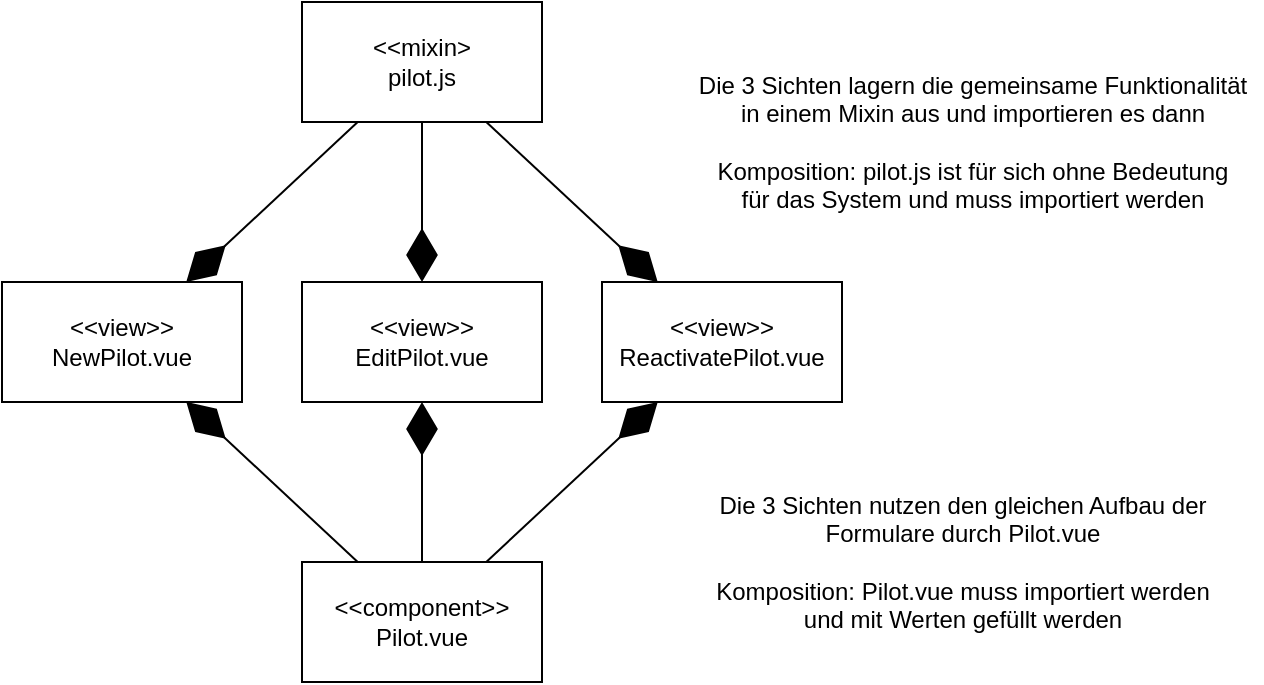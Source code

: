 <mxfile version="14.8.1" type="device"><diagram id="qWE6-HlJ3w0-eqBFOZXU" name="Page-1"><mxGraphModel dx="981" dy="575" grid="1" gridSize="10" guides="1" tooltips="1" connect="1" arrows="1" fold="1" page="1" pageScale="1" pageWidth="827" pageHeight="1169" math="0" shadow="0"><root><mxCell id="0"/><mxCell id="1" parent="0"/><mxCell id="ICmXgLOSNwMssu4vSA6C-1" value="&amp;lt;&amp;lt;view&amp;gt;&amp;gt;&lt;br&gt;NewPilot.vue" style="rounded=0;whiteSpace=wrap;html=1;" vertex="1" parent="1"><mxGeometry x="50" y="200" width="120" height="60" as="geometry"/></mxCell><mxCell id="ICmXgLOSNwMssu4vSA6C-2" value="&amp;lt;&amp;lt;view&amp;gt;&amp;gt;&lt;br&gt;EditPilot.vue" style="rounded=0;whiteSpace=wrap;html=1;" vertex="1" parent="1"><mxGeometry x="200" y="200" width="120" height="60" as="geometry"/></mxCell><mxCell id="ICmXgLOSNwMssu4vSA6C-3" value="&amp;lt;&amp;lt;view&amp;gt;&amp;gt;&lt;br&gt;ReactivatePilot.vue" style="rounded=0;whiteSpace=wrap;html=1;" vertex="1" parent="1"><mxGeometry x="350" y="200" width="120" height="60" as="geometry"/></mxCell><mxCell id="ICmXgLOSNwMssu4vSA6C-4" value="&amp;lt;&amp;lt;component&amp;gt;&amp;gt;&lt;br&gt;Pilot.vue" style="rounded=0;whiteSpace=wrap;html=1;" vertex="1" parent="1"><mxGeometry x="200" y="340" width="120" height="60" as="geometry"/></mxCell><mxCell id="ICmXgLOSNwMssu4vSA6C-5" value="&amp;lt;&amp;lt;mixin&amp;gt;&lt;br&gt;pilot.js" style="rounded=0;whiteSpace=wrap;html=1;" vertex="1" parent="1"><mxGeometry x="200" y="60" width="120" height="60" as="geometry"/></mxCell><mxCell id="ICmXgLOSNwMssu4vSA6C-6" value="" style="endArrow=diamondThin;endFill=1;endSize=24;html=1;" edge="1" parent="1" source="ICmXgLOSNwMssu4vSA6C-4" target="ICmXgLOSNwMssu4vSA6C-1"><mxGeometry width="160" relative="1" as="geometry"><mxPoint x="30" y="520" as="sourcePoint"/><mxPoint x="190" y="520" as="targetPoint"/></mxGeometry></mxCell><mxCell id="ICmXgLOSNwMssu4vSA6C-7" value="" style="endArrow=diamondThin;endFill=1;endSize=24;html=1;" edge="1" parent="1" source="ICmXgLOSNwMssu4vSA6C-4" target="ICmXgLOSNwMssu4vSA6C-2"><mxGeometry width="160" relative="1" as="geometry"><mxPoint x="237.857" y="350" as="sourcePoint"/><mxPoint x="152.143" y="270" as="targetPoint"/></mxGeometry></mxCell><mxCell id="ICmXgLOSNwMssu4vSA6C-8" value="" style="endArrow=diamondThin;endFill=1;endSize=24;html=1;" edge="1" parent="1" source="ICmXgLOSNwMssu4vSA6C-4" target="ICmXgLOSNwMssu4vSA6C-3"><mxGeometry width="160" relative="1" as="geometry"><mxPoint x="270" y="350" as="sourcePoint"/><mxPoint x="270" y="270" as="targetPoint"/></mxGeometry></mxCell><mxCell id="ICmXgLOSNwMssu4vSA6C-12" value="" style="endArrow=diamondThin;endFill=1;endSize=24;html=1;" edge="1" parent="1" source="ICmXgLOSNwMssu4vSA6C-5" target="ICmXgLOSNwMssu4vSA6C-1"><mxGeometry width="160" relative="1" as="geometry"><mxPoint x="237.857" y="350" as="sourcePoint"/><mxPoint x="152.143" y="270" as="targetPoint"/></mxGeometry></mxCell><mxCell id="ICmXgLOSNwMssu4vSA6C-13" value="" style="endArrow=diamondThin;endFill=1;endSize=24;html=1;" edge="1" parent="1" source="ICmXgLOSNwMssu4vSA6C-5" target="ICmXgLOSNwMssu4vSA6C-2"><mxGeometry width="160" relative="1" as="geometry"><mxPoint x="237.857" y="130" as="sourcePoint"/><mxPoint x="152.143" y="210" as="targetPoint"/></mxGeometry></mxCell><mxCell id="ICmXgLOSNwMssu4vSA6C-14" value="" style="endArrow=diamondThin;endFill=1;endSize=24;html=1;" edge="1" parent="1" source="ICmXgLOSNwMssu4vSA6C-5" target="ICmXgLOSNwMssu4vSA6C-3"><mxGeometry width="160" relative="1" as="geometry"><mxPoint x="270" y="130" as="sourcePoint"/><mxPoint x="270" y="210" as="targetPoint"/></mxGeometry></mxCell><mxCell id="ICmXgLOSNwMssu4vSA6C-15" value="Die 3 Sichten lagern die gemeinsame Funktionalität&lt;br&gt;in einem Mixin aus und importieren es dann&lt;br&gt;&lt;br&gt;Komposition: pilot.js ist für sich ohne Bedeutung&lt;br&gt;für das System und muss importiert werden" style="text;html=1;align=center;verticalAlign=middle;resizable=0;points=[];autosize=1;strokeColor=none;" vertex="1" parent="1"><mxGeometry x="390" y="90" width="290" height="80" as="geometry"/></mxCell><mxCell id="ICmXgLOSNwMssu4vSA6C-16" value="Die 3 Sichten nutzen den gleichen Aufbau der&lt;br&gt;Formulare durch Pilot.vue&lt;br&gt;&lt;br&gt;Komposition: Pilot.vue muss importiert werden&lt;br&gt;und mit Werten gefüllt werden" style="text;html=1;align=center;verticalAlign=middle;resizable=0;points=[];autosize=1;strokeColor=none;" vertex="1" parent="1"><mxGeometry x="400" y="300" width="260" height="80" as="geometry"/></mxCell></root></mxGraphModel></diagram></mxfile>